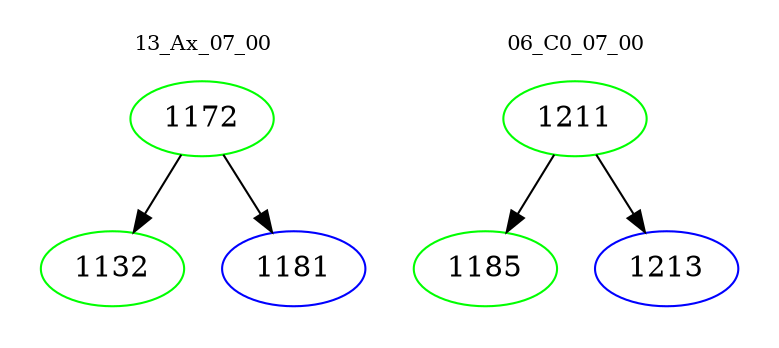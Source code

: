 digraph{
subgraph cluster_0 {
color = white
label = "13_Ax_07_00";
fontsize=10;
T0_1172 [label="1172", color="green"]
T0_1172 -> T0_1132 [color="black"]
T0_1132 [label="1132", color="green"]
T0_1172 -> T0_1181 [color="black"]
T0_1181 [label="1181", color="blue"]
}
subgraph cluster_1 {
color = white
label = "06_C0_07_00";
fontsize=10;
T1_1211 [label="1211", color="green"]
T1_1211 -> T1_1185 [color="black"]
T1_1185 [label="1185", color="green"]
T1_1211 -> T1_1213 [color="black"]
T1_1213 [label="1213", color="blue"]
}
}
